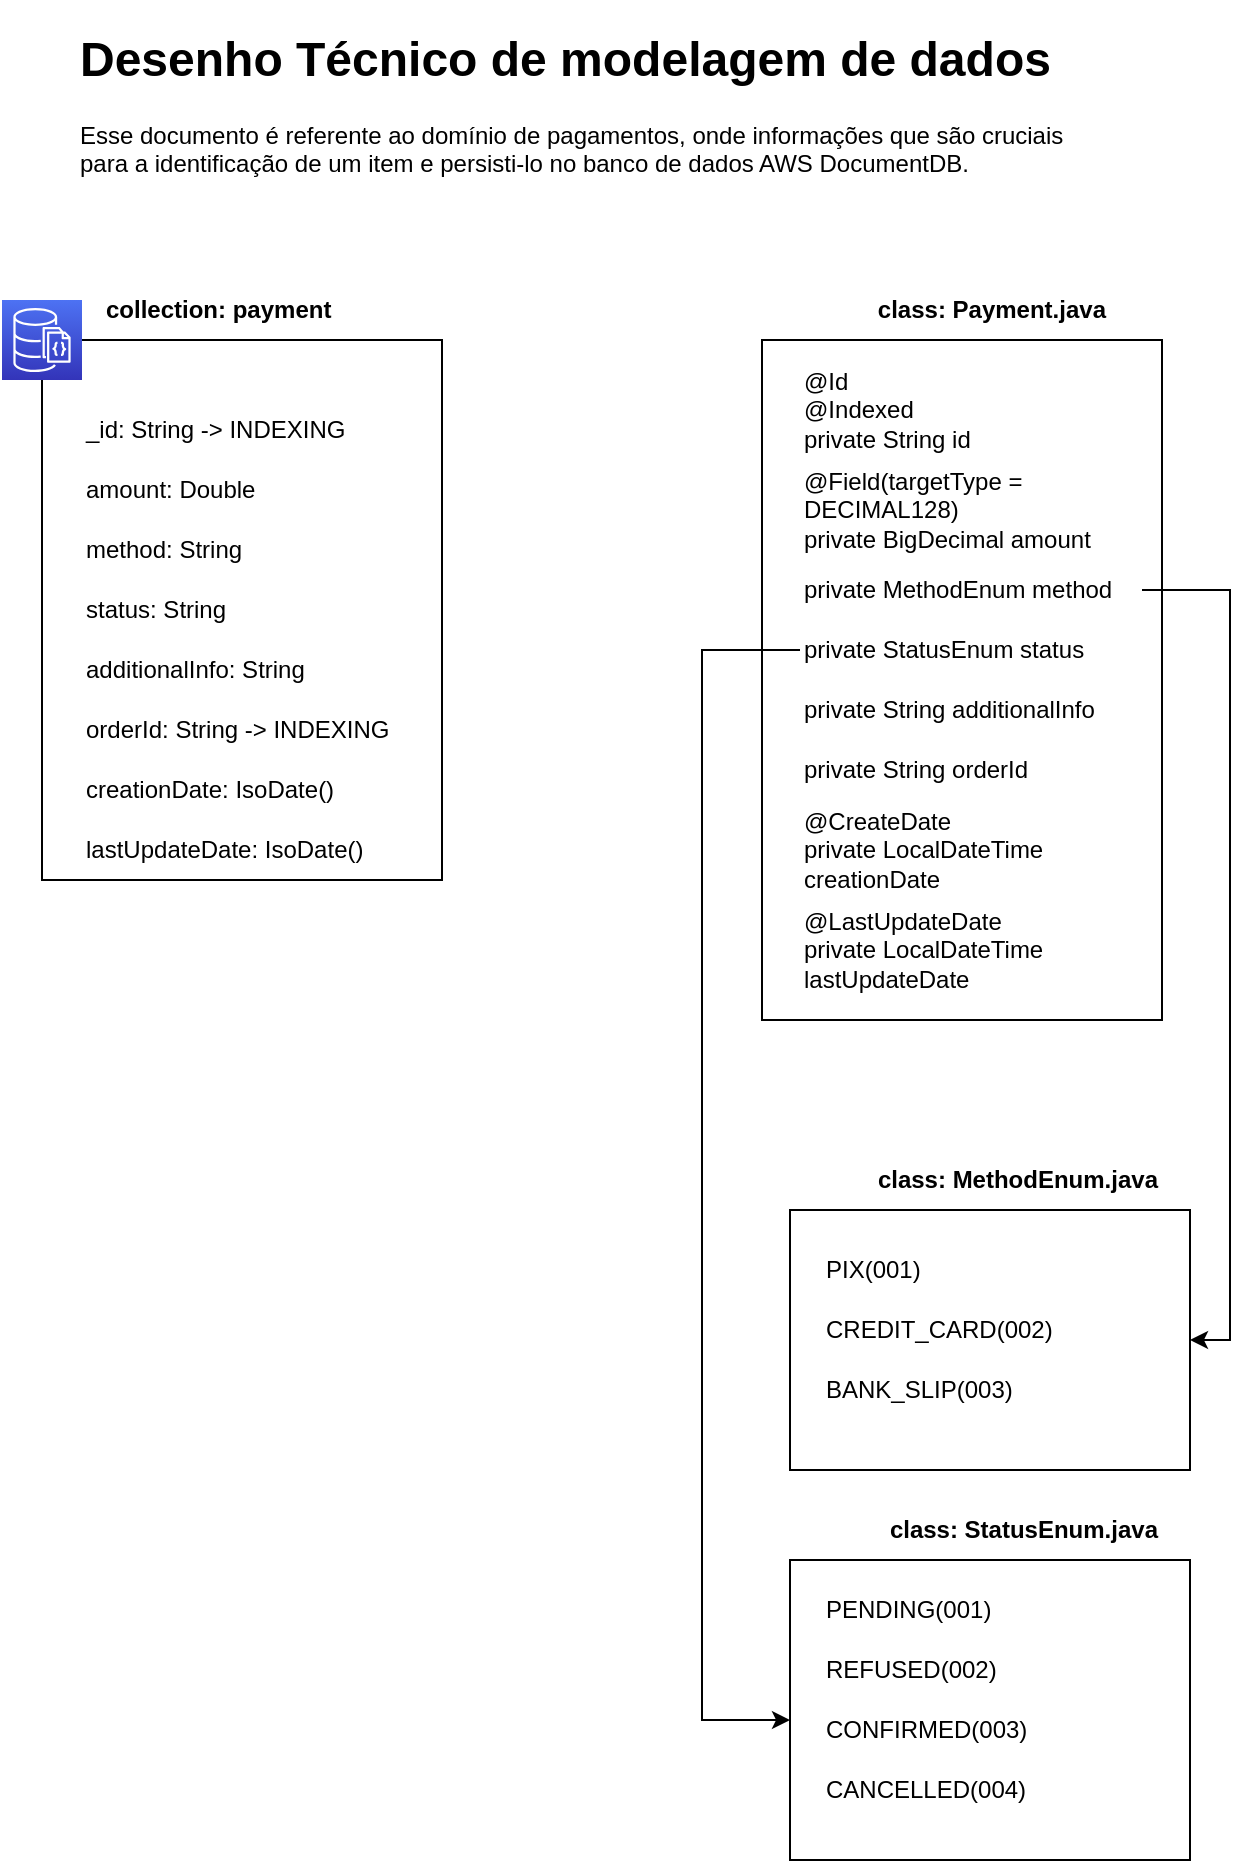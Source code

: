 <mxfile version="20.7.4" type="device"><diagram id="jo1tYETJaEWGB2nWEODa" name="Página-1"><mxGraphModel dx="869" dy="448" grid="1" gridSize="10" guides="1" tooltips="1" connect="1" arrows="1" fold="1" page="1" pageScale="1" pageWidth="827" pageHeight="1169" math="0" shadow="0"><root><mxCell id="0"/><mxCell id="1" parent="0"/><mxCell id="80Zvu_dTbVzlvFRg75TC-1" value="" style="rounded=0;whiteSpace=wrap;html=1;" vertex="1" parent="1"><mxGeometry x="514" y="615" width="200" height="130" as="geometry"/></mxCell><mxCell id="80Zvu_dTbVzlvFRg75TC-2" value="" style="rounded=0;whiteSpace=wrap;html=1;" vertex="1" parent="1"><mxGeometry x="500" y="180" width="200" height="340" as="geometry"/></mxCell><mxCell id="80Zvu_dTbVzlvFRg75TC-3" value="" style="rounded=0;whiteSpace=wrap;html=1;" vertex="1" parent="1"><mxGeometry x="140" y="180" width="200" height="270" as="geometry"/></mxCell><mxCell id="80Zvu_dTbVzlvFRg75TC-4" value="" style="sketch=0;points=[[0,0,0],[0.25,0,0],[0.5,0,0],[0.75,0,0],[1,0,0],[0,1,0],[0.25,1,0],[0.5,1,0],[0.75,1,0],[1,1,0],[0,0.25,0],[0,0.5,0],[0,0.75,0],[1,0.25,0],[1,0.5,0],[1,0.75,0]];outlineConnect=0;fontColor=#232F3E;gradientColor=#4D72F3;gradientDirection=north;fillColor=#3334B9;strokeColor=#ffffff;dashed=0;verticalLabelPosition=bottom;verticalAlign=top;align=center;html=1;fontSize=12;fontStyle=0;aspect=fixed;shape=mxgraph.aws4.resourceIcon;resIcon=mxgraph.aws4.documentdb_with_mongodb_compatibility;" vertex="1" parent="1"><mxGeometry x="120" y="160" width="40" height="40" as="geometry"/></mxCell><mxCell id="80Zvu_dTbVzlvFRg75TC-5" value="&lt;h1&gt;Desenho Técnico de modelagem de dados&lt;/h1&gt;&lt;p&gt;Esse documento é referente ao domínio de pagamentos, onde informações que são cruciais para a identificação de um item e persisti-lo no banco de dados AWS DocumentDB.&amp;nbsp;&lt;/p&gt;" style="text;html=1;strokeColor=none;fillColor=none;spacing=5;spacingTop=-20;whiteSpace=wrap;overflow=hidden;rounded=0;" vertex="1" parent="1"><mxGeometry x="154" y="20" width="520" height="120" as="geometry"/></mxCell><mxCell id="80Zvu_dTbVzlvFRg75TC-6" value="_id: String -&amp;gt; INDEXING" style="text;html=1;strokeColor=none;fillColor=none;align=left;verticalAlign=middle;whiteSpace=wrap;rounded=0;" vertex="1" parent="1"><mxGeometry x="160" y="210" width="140" height="30" as="geometry"/></mxCell><mxCell id="80Zvu_dTbVzlvFRg75TC-7" value="amount: Double" style="text;html=1;strokeColor=none;fillColor=none;align=left;verticalAlign=middle;whiteSpace=wrap;rounded=0;" vertex="1" parent="1"><mxGeometry x="160" y="240" width="140" height="30" as="geometry"/></mxCell><mxCell id="80Zvu_dTbVzlvFRg75TC-8" value="method: String" style="text;html=1;strokeColor=none;fillColor=none;align=left;verticalAlign=middle;whiteSpace=wrap;rounded=0;" vertex="1" parent="1"><mxGeometry x="160" y="270" width="140" height="30" as="geometry"/></mxCell><mxCell id="80Zvu_dTbVzlvFRg75TC-13" value="status: String" style="text;html=1;strokeColor=none;fillColor=none;align=left;verticalAlign=middle;whiteSpace=wrap;rounded=0;" vertex="1" parent="1"><mxGeometry x="160" y="300" width="140" height="30" as="geometry"/></mxCell><mxCell id="80Zvu_dTbVzlvFRg75TC-14" value="additionalInfo: String" style="text;html=1;strokeColor=none;fillColor=none;align=left;verticalAlign=middle;whiteSpace=wrap;rounded=0;" vertex="1" parent="1"><mxGeometry x="160" y="330" width="140" height="30" as="geometry"/></mxCell><mxCell id="80Zvu_dTbVzlvFRg75TC-15" value="creationDate: IsoDate()" style="text;html=1;strokeColor=none;fillColor=none;align=left;verticalAlign=middle;whiteSpace=wrap;rounded=0;" vertex="1" parent="1"><mxGeometry x="160" y="390" width="140" height="30" as="geometry"/></mxCell><mxCell id="80Zvu_dTbVzlvFRg75TC-16" value="lastUpdateDate: IsoDate()" style="text;html=1;strokeColor=none;fillColor=none;align=left;verticalAlign=middle;whiteSpace=wrap;rounded=0;" vertex="1" parent="1"><mxGeometry x="160" y="420" width="146" height="30" as="geometry"/></mxCell><mxCell id="80Zvu_dTbVzlvFRg75TC-17" value="@Id&lt;br&gt;@Indexed&lt;br&gt;private String id" style="text;html=1;strokeColor=none;fillColor=none;align=left;verticalAlign=middle;whiteSpace=wrap;rounded=0;" vertex="1" parent="1"><mxGeometry x="519" y="200" width="140" height="30" as="geometry"/></mxCell><mxCell id="80Zvu_dTbVzlvFRg75TC-18" value="&lt;pre style=&quot;margin-top: 0px; margin-bottom: 0px; padding: var(--su12); border: 0px; font-variant-numeric: inherit; font-variant-east-asian: inherit; font-stretch: inherit; line-height: var(--lh-md); font-family: var(--ff-mono); vertical-align: baseline; box-sizing: inherit; width: auto; max-height: 600px; overflow: auto; background-color: var(--highlight-bg); border-radius: var(--br-md); --_cb-line-numbers-bg:var(--black-050); color: var(--highlight-color); overflow-wrap: normal;&quot; class=&quot;default s-code-block&quot;&gt;&lt;/pre&gt;private String orderId" style="text;html=1;strokeColor=none;fillColor=none;align=left;verticalAlign=middle;whiteSpace=wrap;rounded=0;" vertex="1" parent="1"><mxGeometry x="519" y="380" width="181" height="30" as="geometry"/></mxCell><mxCell id="80Zvu_dTbVzlvFRg75TC-19" value="@Field(targetType = DECIMAL128)&lt;br&gt;private BigDecimal amount" style="text;html=1;strokeColor=none;fillColor=none;align=left;verticalAlign=middle;whiteSpace=wrap;rounded=0;" vertex="1" parent="1"><mxGeometry x="519" y="250" width="151" height="30" as="geometry"/></mxCell><mxCell id="80Zvu_dTbVzlvFRg75TC-35" style="edgeStyle=orthogonalEdgeStyle;rounded=0;orthogonalLoop=1;jettySize=auto;html=1;entryX=1;entryY=0.5;entryDx=0;entryDy=0;" edge="1" parent="1" source="80Zvu_dTbVzlvFRg75TC-22" target="80Zvu_dTbVzlvFRg75TC-1"><mxGeometry relative="1" as="geometry"><Array as="points"><mxPoint x="734" y="305"/><mxPoint x="734" y="680"/></Array></mxGeometry></mxCell><mxCell id="80Zvu_dTbVzlvFRg75TC-22" value="private MethodEnum method" style="text;html=1;strokeColor=none;fillColor=none;align=left;verticalAlign=middle;whiteSpace=wrap;rounded=0;" vertex="1" parent="1"><mxGeometry x="519" y="290" width="171" height="30" as="geometry"/></mxCell><mxCell id="80Zvu_dTbVzlvFRg75TC-23" value="private String additionalInfo" style="text;html=1;strokeColor=none;fillColor=none;align=left;verticalAlign=middle;whiteSpace=wrap;rounded=0;" vertex="1" parent="1"><mxGeometry x="519" y="350" width="151" height="30" as="geometry"/></mxCell><mxCell id="80Zvu_dTbVzlvFRg75TC-24" value="@CreateDate&lt;br&gt;private LocalDateTime creationDate" style="text;html=1;strokeColor=none;fillColor=none;align=left;verticalAlign=middle;whiteSpace=wrap;rounded=0;" vertex="1" parent="1"><mxGeometry x="519" y="420" width="140" height="30" as="geometry"/></mxCell><mxCell id="80Zvu_dTbVzlvFRg75TC-25" value="@LastUpdateDate&lt;br&gt;private LocalDateTime lastUpdateDate" style="text;html=1;strokeColor=none;fillColor=none;align=left;verticalAlign=middle;whiteSpace=wrap;rounded=0;" vertex="1" parent="1"><mxGeometry x="519" y="470" width="146" height="30" as="geometry"/></mxCell><mxCell id="80Zvu_dTbVzlvFRg75TC-26" value="" style="shape=image;html=1;verticalAlign=top;verticalLabelPosition=bottom;labelBackgroundColor=#ffffff;imageAspect=0;aspect=fixed;image=https://cdn1.iconfinder.com/data/icons/hawcons/32/700036-icon-78-document-file-java-128.png" vertex="1" parent="1"><mxGeometry x="680" y="160" width="40" height="40" as="geometry"/></mxCell><mxCell id="80Zvu_dTbVzlvFRg75TC-27" value="&lt;b&gt;collection: payment&lt;/b&gt;" style="text;html=1;strokeColor=none;fillColor=none;align=left;verticalAlign=middle;whiteSpace=wrap;rounded=0;" vertex="1" parent="1"><mxGeometry x="170" y="150" width="140" height="30" as="geometry"/></mxCell><mxCell id="80Zvu_dTbVzlvFRg75TC-28" value="&lt;b&gt;class: Payment.java&lt;/b&gt;" style="text;html=1;strokeColor=none;fillColor=none;align=right;verticalAlign=middle;whiteSpace=wrap;rounded=0;" vertex="1" parent="1"><mxGeometry x="534" y="150" width="140" height="30" as="geometry"/></mxCell><mxCell id="80Zvu_dTbVzlvFRg75TC-29" value="" style="shape=image;html=1;verticalAlign=top;verticalLabelPosition=bottom;labelBackgroundColor=#ffffff;imageAspect=0;aspect=fixed;image=https://cdn1.iconfinder.com/data/icons/hawcons/32/700036-icon-78-document-file-java-128.png" vertex="1" parent="1"><mxGeometry x="700" y="595" width="40" height="40" as="geometry"/></mxCell><mxCell id="80Zvu_dTbVzlvFRg75TC-30" value="PIX(001)" style="text;html=1;strokeColor=none;fillColor=none;align=left;verticalAlign=middle;whiteSpace=wrap;rounded=0;" vertex="1" parent="1"><mxGeometry x="530" y="630" width="140" height="30" as="geometry"/></mxCell><mxCell id="80Zvu_dTbVzlvFRg75TC-31" value="CREDIT_CARD(002)" style="text;html=1;strokeColor=none;fillColor=none;align=left;verticalAlign=middle;whiteSpace=wrap;rounded=0;" vertex="1" parent="1"><mxGeometry x="530" y="660" width="140" height="30" as="geometry"/></mxCell><mxCell id="80Zvu_dTbVzlvFRg75TC-32" value="&lt;b&gt;class: MethodEnum.java&lt;/b&gt;" style="text;html=1;strokeColor=none;fillColor=none;align=right;verticalAlign=middle;whiteSpace=wrap;rounded=0;" vertex="1" parent="1"><mxGeometry x="540" y="585" width="160" height="30" as="geometry"/></mxCell><mxCell id="80Zvu_dTbVzlvFRg75TC-33" value="orderId: String -&amp;gt; INDEXING" style="text;html=1;strokeColor=none;fillColor=none;align=left;verticalAlign=middle;whiteSpace=wrap;rounded=0;" vertex="1" parent="1"><mxGeometry x="160" y="360" width="160" height="30" as="geometry"/></mxCell><mxCell id="80Zvu_dTbVzlvFRg75TC-39" style="edgeStyle=orthogonalEdgeStyle;rounded=0;orthogonalLoop=1;jettySize=auto;html=1;" edge="1" parent="1" source="80Zvu_dTbVzlvFRg75TC-34" target="80Zvu_dTbVzlvFRg75TC-36"><mxGeometry relative="1" as="geometry"><mxPoint x="430" y="870" as="targetPoint"/><Array as="points"><mxPoint x="470" y="335"/><mxPoint x="470" y="870"/></Array></mxGeometry></mxCell><mxCell id="80Zvu_dTbVzlvFRg75TC-34" value="private StatusEnum status" style="text;html=1;strokeColor=none;fillColor=none;align=left;verticalAlign=middle;whiteSpace=wrap;rounded=0;" vertex="1" parent="1"><mxGeometry x="519" y="320" width="171" height="30" as="geometry"/></mxCell><mxCell id="80Zvu_dTbVzlvFRg75TC-36" value="" style="rounded=0;whiteSpace=wrap;html=1;" vertex="1" parent="1"><mxGeometry x="514" y="790" width="200" height="150" as="geometry"/></mxCell><mxCell id="80Zvu_dTbVzlvFRg75TC-37" value="" style="shape=image;html=1;verticalAlign=top;verticalLabelPosition=bottom;labelBackgroundColor=#ffffff;imageAspect=0;aspect=fixed;image=https://cdn1.iconfinder.com/data/icons/hawcons/32/700036-icon-78-document-file-java-128.png" vertex="1" parent="1"><mxGeometry x="700" y="770" width="40" height="40" as="geometry"/></mxCell><mxCell id="80Zvu_dTbVzlvFRg75TC-38" value="&lt;b&gt;class: StatusEnum.java&lt;/b&gt;" style="text;html=1;strokeColor=none;fillColor=none;align=right;verticalAlign=middle;whiteSpace=wrap;rounded=0;" vertex="1" parent="1"><mxGeometry x="540" y="760" width="160" height="30" as="geometry"/></mxCell><mxCell id="80Zvu_dTbVzlvFRg75TC-40" value="BANK_SLIP(003)" style="text;html=1;strokeColor=none;fillColor=none;align=left;verticalAlign=middle;whiteSpace=wrap;rounded=0;" vertex="1" parent="1"><mxGeometry x="530" y="690" width="140" height="30" as="geometry"/></mxCell><mxCell id="80Zvu_dTbVzlvFRg75TC-41" value="PENDING(001)" style="text;html=1;strokeColor=none;fillColor=none;align=left;verticalAlign=middle;whiteSpace=wrap;rounded=0;" vertex="1" parent="1"><mxGeometry x="530" y="800" width="140" height="30" as="geometry"/></mxCell><mxCell id="80Zvu_dTbVzlvFRg75TC-42" value="REFUSED(002)" style="text;html=1;strokeColor=none;fillColor=none;align=left;verticalAlign=middle;whiteSpace=wrap;rounded=0;" vertex="1" parent="1"><mxGeometry x="530" y="830" width="140" height="30" as="geometry"/></mxCell><mxCell id="80Zvu_dTbVzlvFRg75TC-43" value="CONFIRMED(003)" style="text;html=1;strokeColor=none;fillColor=none;align=left;verticalAlign=middle;whiteSpace=wrap;rounded=0;" vertex="1" parent="1"><mxGeometry x="530" y="860" width="140" height="30" as="geometry"/></mxCell><mxCell id="80Zvu_dTbVzlvFRg75TC-44" value="CANCELLED(004)" style="text;html=1;strokeColor=none;fillColor=none;align=left;verticalAlign=middle;whiteSpace=wrap;rounded=0;" vertex="1" parent="1"><mxGeometry x="530" y="890" width="140" height="30" as="geometry"/></mxCell></root></mxGraphModel></diagram></mxfile>